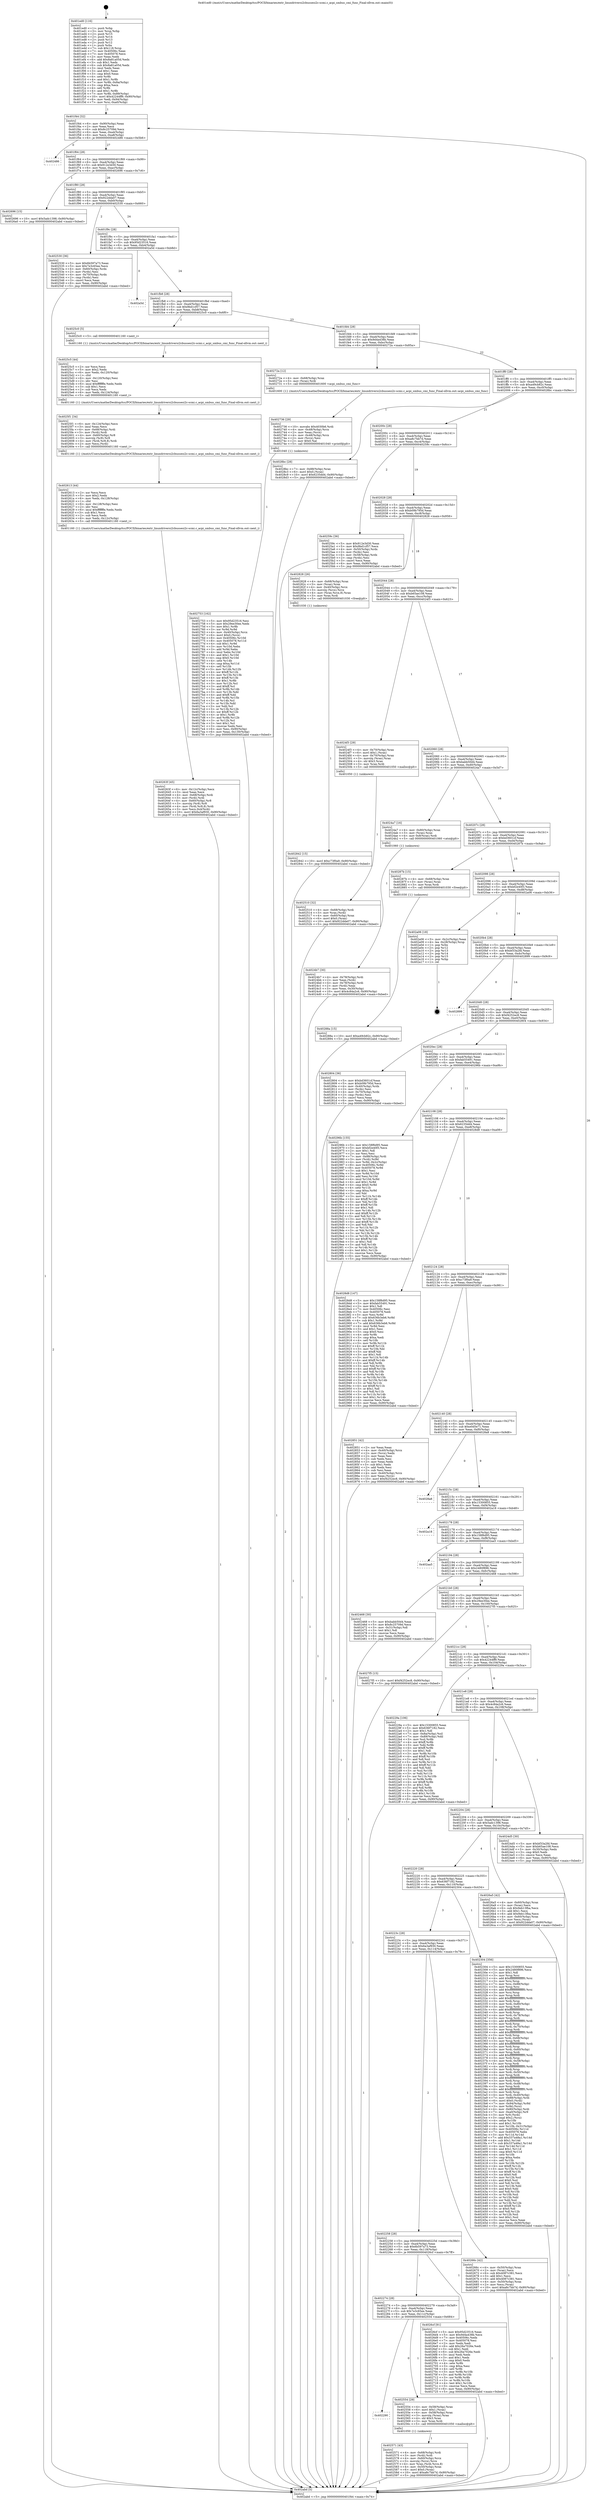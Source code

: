digraph "0x401ed0" {
  label = "0x401ed0 (/mnt/c/Users/mathe/Desktop/tcc/POCII/binaries/extr_linuxdriversi2cbussesi2c-scmi.c_acpi_smbus_cmi_func_Final-ollvm.out::main(0))"
  labelloc = "t"
  node[shape=record]

  Entry [label="",width=0.3,height=0.3,shape=circle,fillcolor=black,style=filled]
  "0x401f44" [label="{
     0x401f44 [32]\l
     | [instrs]\l
     &nbsp;&nbsp;0x401f44 \<+6\>: mov -0x90(%rbp),%eax\l
     &nbsp;&nbsp;0x401f4a \<+2\>: mov %eax,%ecx\l
     &nbsp;&nbsp;0x401f4c \<+6\>: sub $0x8c25709d,%ecx\l
     &nbsp;&nbsp;0x401f52 \<+6\>: mov %eax,-0xa4(%rbp)\l
     &nbsp;&nbsp;0x401f58 \<+6\>: mov %ecx,-0xa8(%rbp)\l
     &nbsp;&nbsp;0x401f5e \<+6\>: je 0000000000402486 \<main+0x5b6\>\l
  }"]
  "0x402486" [label="{
     0x402486\l
  }", style=dashed]
  "0x401f64" [label="{
     0x401f64 [28]\l
     | [instrs]\l
     &nbsp;&nbsp;0x401f64 \<+5\>: jmp 0000000000401f69 \<main+0x99\>\l
     &nbsp;&nbsp;0x401f69 \<+6\>: mov -0xa4(%rbp),%eax\l
     &nbsp;&nbsp;0x401f6f \<+5\>: sub $0x912e3d30,%eax\l
     &nbsp;&nbsp;0x401f74 \<+6\>: mov %eax,-0xac(%rbp)\l
     &nbsp;&nbsp;0x401f7a \<+6\>: je 0000000000402696 \<main+0x7c6\>\l
  }"]
  Exit [label="",width=0.3,height=0.3,shape=circle,fillcolor=black,style=filled,peripheries=2]
  "0x402696" [label="{
     0x402696 [15]\l
     | [instrs]\l
     &nbsp;&nbsp;0x402696 \<+10\>: movl $0x5adc1398,-0x90(%rbp)\l
     &nbsp;&nbsp;0x4026a0 \<+5\>: jmp 0000000000402abd \<main+0xbed\>\l
  }"]
  "0x401f80" [label="{
     0x401f80 [28]\l
     | [instrs]\l
     &nbsp;&nbsp;0x401f80 \<+5\>: jmp 0000000000401f85 \<main+0xb5\>\l
     &nbsp;&nbsp;0x401f85 \<+6\>: mov -0xa4(%rbp),%eax\l
     &nbsp;&nbsp;0x401f8b \<+5\>: sub $0x922dda07,%eax\l
     &nbsp;&nbsp;0x401f90 \<+6\>: mov %eax,-0xb0(%rbp)\l
     &nbsp;&nbsp;0x401f96 \<+6\>: je 0000000000402530 \<main+0x660\>\l
  }"]
  "0x40288a" [label="{
     0x40288a [15]\l
     | [instrs]\l
     &nbsp;&nbsp;0x40288a \<+10\>: movl $0xa49cb82c,-0x90(%rbp)\l
     &nbsp;&nbsp;0x402894 \<+5\>: jmp 0000000000402abd \<main+0xbed\>\l
  }"]
  "0x402530" [label="{
     0x402530 [36]\l
     | [instrs]\l
     &nbsp;&nbsp;0x402530 \<+5\>: mov $0x6b597a73,%eax\l
     &nbsp;&nbsp;0x402535 \<+5\>: mov $0x7e3c65ee,%ecx\l
     &nbsp;&nbsp;0x40253a \<+4\>: mov -0x60(%rbp),%rdx\l
     &nbsp;&nbsp;0x40253e \<+2\>: mov (%rdx),%esi\l
     &nbsp;&nbsp;0x402540 \<+4\>: mov -0x70(%rbp),%rdx\l
     &nbsp;&nbsp;0x402544 \<+2\>: cmp (%rdx),%esi\l
     &nbsp;&nbsp;0x402546 \<+3\>: cmovl %ecx,%eax\l
     &nbsp;&nbsp;0x402549 \<+6\>: mov %eax,-0x90(%rbp)\l
     &nbsp;&nbsp;0x40254f \<+5\>: jmp 0000000000402abd \<main+0xbed\>\l
  }"]
  "0x401f9c" [label="{
     0x401f9c [28]\l
     | [instrs]\l
     &nbsp;&nbsp;0x401f9c \<+5\>: jmp 0000000000401fa1 \<main+0xd1\>\l
     &nbsp;&nbsp;0x401fa1 \<+6\>: mov -0xa4(%rbp),%eax\l
     &nbsp;&nbsp;0x401fa7 \<+5\>: sub $0x95d23516,%eax\l
     &nbsp;&nbsp;0x401fac \<+6\>: mov %eax,-0xb4(%rbp)\l
     &nbsp;&nbsp;0x401fb2 \<+6\>: je 0000000000402a5d \<main+0xb8d\>\l
  }"]
  "0x402842" [label="{
     0x402842 [15]\l
     | [instrs]\l
     &nbsp;&nbsp;0x402842 \<+10\>: movl $0xc73f0a9,-0x90(%rbp)\l
     &nbsp;&nbsp;0x40284c \<+5\>: jmp 0000000000402abd \<main+0xbed\>\l
  }"]
  "0x402a5d" [label="{
     0x402a5d\l
  }", style=dashed]
  "0x401fb8" [label="{
     0x401fb8 [28]\l
     | [instrs]\l
     &nbsp;&nbsp;0x401fb8 \<+5\>: jmp 0000000000401fbd \<main+0xed\>\l
     &nbsp;&nbsp;0x401fbd \<+6\>: mov -0xa4(%rbp),%eax\l
     &nbsp;&nbsp;0x401fc3 \<+5\>: sub $0x9bd1cf57,%eax\l
     &nbsp;&nbsp;0x401fc8 \<+6\>: mov %eax,-0xb8(%rbp)\l
     &nbsp;&nbsp;0x401fce \<+6\>: je 00000000004025c0 \<main+0x6f0\>\l
  }"]
  "0x402753" [label="{
     0x402753 [162]\l
     | [instrs]\l
     &nbsp;&nbsp;0x402753 \<+5\>: mov $0x95d23516,%esi\l
     &nbsp;&nbsp;0x402758 \<+5\>: mov $0x29ee30ee,%edx\l
     &nbsp;&nbsp;0x40275d \<+3\>: mov $0x1,%r8b\l
     &nbsp;&nbsp;0x402760 \<+3\>: xor %r9d,%r9d\l
     &nbsp;&nbsp;0x402763 \<+4\>: mov -0x40(%rbp),%rcx\l
     &nbsp;&nbsp;0x402767 \<+6\>: movl $0x0,(%rcx)\l
     &nbsp;&nbsp;0x40276d \<+8\>: mov 0x40506c,%r10d\l
     &nbsp;&nbsp;0x402775 \<+8\>: mov 0x405078,%r11d\l
     &nbsp;&nbsp;0x40277d \<+4\>: sub $0x1,%r9d\l
     &nbsp;&nbsp;0x402781 \<+3\>: mov %r10d,%ebx\l
     &nbsp;&nbsp;0x402784 \<+3\>: add %r9d,%ebx\l
     &nbsp;&nbsp;0x402787 \<+4\>: imul %ebx,%r10d\l
     &nbsp;&nbsp;0x40278b \<+4\>: and $0x1,%r10d\l
     &nbsp;&nbsp;0x40278f \<+4\>: cmp $0x0,%r10d\l
     &nbsp;&nbsp;0x402793 \<+4\>: sete %r14b\l
     &nbsp;&nbsp;0x402797 \<+4\>: cmp $0xa,%r11d\l
     &nbsp;&nbsp;0x40279b \<+4\>: setl %r15b\l
     &nbsp;&nbsp;0x40279f \<+3\>: mov %r14b,%r12b\l
     &nbsp;&nbsp;0x4027a2 \<+4\>: xor $0xff,%r12b\l
     &nbsp;&nbsp;0x4027a6 \<+3\>: mov %r15b,%r13b\l
     &nbsp;&nbsp;0x4027a9 \<+4\>: xor $0xff,%r13b\l
     &nbsp;&nbsp;0x4027ad \<+4\>: xor $0x1,%r8b\l
     &nbsp;&nbsp;0x4027b1 \<+3\>: mov %r12b,%cl\l
     &nbsp;&nbsp;0x4027b4 \<+3\>: and $0xff,%cl\l
     &nbsp;&nbsp;0x4027b7 \<+3\>: and %r8b,%r14b\l
     &nbsp;&nbsp;0x4027ba \<+3\>: mov %r13b,%dil\l
     &nbsp;&nbsp;0x4027bd \<+4\>: and $0xff,%dil\l
     &nbsp;&nbsp;0x4027c1 \<+3\>: and %r8b,%r15b\l
     &nbsp;&nbsp;0x4027c4 \<+3\>: or %r14b,%cl\l
     &nbsp;&nbsp;0x4027c7 \<+3\>: or %r15b,%dil\l
     &nbsp;&nbsp;0x4027ca \<+3\>: xor %dil,%cl\l
     &nbsp;&nbsp;0x4027cd \<+3\>: or %r13b,%r12b\l
     &nbsp;&nbsp;0x4027d0 \<+4\>: xor $0xff,%r12b\l
     &nbsp;&nbsp;0x4027d4 \<+4\>: or $0x1,%r8b\l
     &nbsp;&nbsp;0x4027d8 \<+3\>: and %r8b,%r12b\l
     &nbsp;&nbsp;0x4027db \<+3\>: or %r12b,%cl\l
     &nbsp;&nbsp;0x4027de \<+3\>: test $0x1,%cl\l
     &nbsp;&nbsp;0x4027e1 \<+3\>: cmovne %edx,%esi\l
     &nbsp;&nbsp;0x4027e4 \<+6\>: mov %esi,-0x90(%rbp)\l
     &nbsp;&nbsp;0x4027ea \<+6\>: mov %eax,-0x130(%rbp)\l
     &nbsp;&nbsp;0x4027f0 \<+5\>: jmp 0000000000402abd \<main+0xbed\>\l
  }"]
  "0x4025c0" [label="{
     0x4025c0 [5]\l
     | [instrs]\l
     &nbsp;&nbsp;0x4025c0 \<+5\>: call 0000000000401160 \<next_i\>\l
     | [calls]\l
     &nbsp;&nbsp;0x401160 \{1\} (/mnt/c/Users/mathe/Desktop/tcc/POCII/binaries/extr_linuxdriversi2cbussesi2c-scmi.c_acpi_smbus_cmi_func_Final-ollvm.out::next_i)\l
  }"]
  "0x401fd4" [label="{
     0x401fd4 [28]\l
     | [instrs]\l
     &nbsp;&nbsp;0x401fd4 \<+5\>: jmp 0000000000401fd9 \<main+0x109\>\l
     &nbsp;&nbsp;0x401fd9 \<+6\>: mov -0xa4(%rbp),%eax\l
     &nbsp;&nbsp;0x401fdf \<+5\>: sub $0x9d4a438b,%eax\l
     &nbsp;&nbsp;0x401fe4 \<+6\>: mov %eax,-0xbc(%rbp)\l
     &nbsp;&nbsp;0x401fea \<+6\>: je 000000000040272a \<main+0x85a\>\l
  }"]
  "0x402736" [label="{
     0x402736 [29]\l
     | [instrs]\l
     &nbsp;&nbsp;0x402736 \<+10\>: movabs $0x4030b6,%rdi\l
     &nbsp;&nbsp;0x402740 \<+4\>: mov -0x48(%rbp),%rcx\l
     &nbsp;&nbsp;0x402744 \<+2\>: mov %eax,(%rcx)\l
     &nbsp;&nbsp;0x402746 \<+4\>: mov -0x48(%rbp),%rcx\l
     &nbsp;&nbsp;0x40274a \<+2\>: mov (%rcx),%esi\l
     &nbsp;&nbsp;0x40274c \<+2\>: mov $0x0,%al\l
     &nbsp;&nbsp;0x40274e \<+5\>: call 0000000000401040 \<printf@plt\>\l
     | [calls]\l
     &nbsp;&nbsp;0x401040 \{1\} (unknown)\l
  }"]
  "0x40272a" [label="{
     0x40272a [12]\l
     | [instrs]\l
     &nbsp;&nbsp;0x40272a \<+4\>: mov -0x68(%rbp),%rax\l
     &nbsp;&nbsp;0x40272e \<+3\>: mov (%rax),%rdi\l
     &nbsp;&nbsp;0x402731 \<+5\>: call 0000000000401600 \<acpi_smbus_cmi_func\>\l
     | [calls]\l
     &nbsp;&nbsp;0x401600 \{1\} (/mnt/c/Users/mathe/Desktop/tcc/POCII/binaries/extr_linuxdriversi2cbussesi2c-scmi.c_acpi_smbus_cmi_func_Final-ollvm.out::acpi_smbus_cmi_func)\l
  }"]
  "0x401ff0" [label="{
     0x401ff0 [28]\l
     | [instrs]\l
     &nbsp;&nbsp;0x401ff0 \<+5\>: jmp 0000000000401ff5 \<main+0x125\>\l
     &nbsp;&nbsp;0x401ff5 \<+6\>: mov -0xa4(%rbp),%eax\l
     &nbsp;&nbsp;0x401ffb \<+5\>: sub $0xa49cb82c,%eax\l
     &nbsp;&nbsp;0x402000 \<+6\>: mov %eax,-0xc0(%rbp)\l
     &nbsp;&nbsp;0x402006 \<+6\>: je 00000000004028bc \<main+0x9ec\>\l
  }"]
  "0x40263f" [label="{
     0x40263f [45]\l
     | [instrs]\l
     &nbsp;&nbsp;0x40263f \<+6\>: mov -0x12c(%rbp),%ecx\l
     &nbsp;&nbsp;0x402645 \<+3\>: imul %eax,%ecx\l
     &nbsp;&nbsp;0x402648 \<+4\>: mov -0x68(%rbp),%rdi\l
     &nbsp;&nbsp;0x40264c \<+3\>: mov (%rdi),%rdi\l
     &nbsp;&nbsp;0x40264f \<+4\>: mov -0x60(%rbp),%r8\l
     &nbsp;&nbsp;0x402653 \<+3\>: movslq (%r8),%r8\l
     &nbsp;&nbsp;0x402656 \<+4\>: mov (%rdi,%r8,8),%rdi\l
     &nbsp;&nbsp;0x40265a \<+3\>: mov %ecx,0x4(%rdi)\l
     &nbsp;&nbsp;0x40265d \<+10\>: movl $0x6a3af930,-0x90(%rbp)\l
     &nbsp;&nbsp;0x402667 \<+5\>: jmp 0000000000402abd \<main+0xbed\>\l
  }"]
  "0x4028bc" [label="{
     0x4028bc [28]\l
     | [instrs]\l
     &nbsp;&nbsp;0x4028bc \<+7\>: mov -0x88(%rbp),%rax\l
     &nbsp;&nbsp;0x4028c3 \<+6\>: movl $0x0,(%rax)\l
     &nbsp;&nbsp;0x4028c9 \<+10\>: movl $0x6235dd4,-0x90(%rbp)\l
     &nbsp;&nbsp;0x4028d3 \<+5\>: jmp 0000000000402abd \<main+0xbed\>\l
  }"]
  "0x40200c" [label="{
     0x40200c [28]\l
     | [instrs]\l
     &nbsp;&nbsp;0x40200c \<+5\>: jmp 0000000000402011 \<main+0x141\>\l
     &nbsp;&nbsp;0x402011 \<+6\>: mov -0xa4(%rbp),%eax\l
     &nbsp;&nbsp;0x402017 \<+5\>: sub $0xa8c7bb7d,%eax\l
     &nbsp;&nbsp;0x40201c \<+6\>: mov %eax,-0xc4(%rbp)\l
     &nbsp;&nbsp;0x402022 \<+6\>: je 000000000040259c \<main+0x6cc\>\l
  }"]
  "0x402613" [label="{
     0x402613 [44]\l
     | [instrs]\l
     &nbsp;&nbsp;0x402613 \<+2\>: xor %ecx,%ecx\l
     &nbsp;&nbsp;0x402615 \<+5\>: mov $0x2,%edx\l
     &nbsp;&nbsp;0x40261a \<+6\>: mov %edx,-0x128(%rbp)\l
     &nbsp;&nbsp;0x402620 \<+1\>: cltd\l
     &nbsp;&nbsp;0x402621 \<+6\>: mov -0x128(%rbp),%esi\l
     &nbsp;&nbsp;0x402627 \<+2\>: idiv %esi\l
     &nbsp;&nbsp;0x402629 \<+6\>: imul $0xfffffffe,%edx,%edx\l
     &nbsp;&nbsp;0x40262f \<+3\>: sub $0x1,%ecx\l
     &nbsp;&nbsp;0x402632 \<+2\>: sub %ecx,%edx\l
     &nbsp;&nbsp;0x402634 \<+6\>: mov %edx,-0x12c(%rbp)\l
     &nbsp;&nbsp;0x40263a \<+5\>: call 0000000000401160 \<next_i\>\l
     | [calls]\l
     &nbsp;&nbsp;0x401160 \{1\} (/mnt/c/Users/mathe/Desktop/tcc/POCII/binaries/extr_linuxdriversi2cbussesi2c-scmi.c_acpi_smbus_cmi_func_Final-ollvm.out::next_i)\l
  }"]
  "0x40259c" [label="{
     0x40259c [36]\l
     | [instrs]\l
     &nbsp;&nbsp;0x40259c \<+5\>: mov $0x912e3d30,%eax\l
     &nbsp;&nbsp;0x4025a1 \<+5\>: mov $0x9bd1cf57,%ecx\l
     &nbsp;&nbsp;0x4025a6 \<+4\>: mov -0x50(%rbp),%rdx\l
     &nbsp;&nbsp;0x4025aa \<+2\>: mov (%rdx),%esi\l
     &nbsp;&nbsp;0x4025ac \<+4\>: mov -0x58(%rbp),%rdx\l
     &nbsp;&nbsp;0x4025b0 \<+2\>: cmp (%rdx),%esi\l
     &nbsp;&nbsp;0x4025b2 \<+3\>: cmovl %ecx,%eax\l
     &nbsp;&nbsp;0x4025b5 \<+6\>: mov %eax,-0x90(%rbp)\l
     &nbsp;&nbsp;0x4025bb \<+5\>: jmp 0000000000402abd \<main+0xbed\>\l
  }"]
  "0x402028" [label="{
     0x402028 [28]\l
     | [instrs]\l
     &nbsp;&nbsp;0x402028 \<+5\>: jmp 000000000040202d \<main+0x15d\>\l
     &nbsp;&nbsp;0x40202d \<+6\>: mov -0xa4(%rbp),%eax\l
     &nbsp;&nbsp;0x402033 \<+5\>: sub $0xb09b795d,%eax\l
     &nbsp;&nbsp;0x402038 \<+6\>: mov %eax,-0xc8(%rbp)\l
     &nbsp;&nbsp;0x40203e \<+6\>: je 0000000000402828 \<main+0x958\>\l
  }"]
  "0x4025f1" [label="{
     0x4025f1 [34]\l
     | [instrs]\l
     &nbsp;&nbsp;0x4025f1 \<+6\>: mov -0x124(%rbp),%ecx\l
     &nbsp;&nbsp;0x4025f7 \<+3\>: imul %eax,%ecx\l
     &nbsp;&nbsp;0x4025fa \<+4\>: mov -0x68(%rbp),%rdi\l
     &nbsp;&nbsp;0x4025fe \<+3\>: mov (%rdi),%rdi\l
     &nbsp;&nbsp;0x402601 \<+4\>: mov -0x60(%rbp),%r8\l
     &nbsp;&nbsp;0x402605 \<+3\>: movslq (%r8),%r8\l
     &nbsp;&nbsp;0x402608 \<+4\>: mov (%rdi,%r8,8),%rdi\l
     &nbsp;&nbsp;0x40260c \<+2\>: mov %ecx,(%rdi)\l
     &nbsp;&nbsp;0x40260e \<+5\>: call 0000000000401160 \<next_i\>\l
     | [calls]\l
     &nbsp;&nbsp;0x401160 \{1\} (/mnt/c/Users/mathe/Desktop/tcc/POCII/binaries/extr_linuxdriversi2cbussesi2c-scmi.c_acpi_smbus_cmi_func_Final-ollvm.out::next_i)\l
  }"]
  "0x402828" [label="{
     0x402828 [26]\l
     | [instrs]\l
     &nbsp;&nbsp;0x402828 \<+4\>: mov -0x68(%rbp),%rax\l
     &nbsp;&nbsp;0x40282c \<+3\>: mov (%rax),%rax\l
     &nbsp;&nbsp;0x40282f \<+4\>: mov -0x40(%rbp),%rcx\l
     &nbsp;&nbsp;0x402833 \<+3\>: movslq (%rcx),%rcx\l
     &nbsp;&nbsp;0x402836 \<+4\>: mov (%rax,%rcx,8),%rax\l
     &nbsp;&nbsp;0x40283a \<+3\>: mov %rax,%rdi\l
     &nbsp;&nbsp;0x40283d \<+5\>: call 0000000000401030 \<free@plt\>\l
     | [calls]\l
     &nbsp;&nbsp;0x401030 \{1\} (unknown)\l
  }"]
  "0x402044" [label="{
     0x402044 [28]\l
     | [instrs]\l
     &nbsp;&nbsp;0x402044 \<+5\>: jmp 0000000000402049 \<main+0x179\>\l
     &nbsp;&nbsp;0x402049 \<+6\>: mov -0xa4(%rbp),%eax\l
     &nbsp;&nbsp;0x40204f \<+5\>: sub $0xb65ae108,%eax\l
     &nbsp;&nbsp;0x402054 \<+6\>: mov %eax,-0xcc(%rbp)\l
     &nbsp;&nbsp;0x40205a \<+6\>: je 00000000004024f3 \<main+0x623\>\l
  }"]
  "0x4025c5" [label="{
     0x4025c5 [44]\l
     | [instrs]\l
     &nbsp;&nbsp;0x4025c5 \<+2\>: xor %ecx,%ecx\l
     &nbsp;&nbsp;0x4025c7 \<+5\>: mov $0x2,%edx\l
     &nbsp;&nbsp;0x4025cc \<+6\>: mov %edx,-0x120(%rbp)\l
     &nbsp;&nbsp;0x4025d2 \<+1\>: cltd\l
     &nbsp;&nbsp;0x4025d3 \<+6\>: mov -0x120(%rbp),%esi\l
     &nbsp;&nbsp;0x4025d9 \<+2\>: idiv %esi\l
     &nbsp;&nbsp;0x4025db \<+6\>: imul $0xfffffffe,%edx,%edx\l
     &nbsp;&nbsp;0x4025e1 \<+3\>: sub $0x1,%ecx\l
     &nbsp;&nbsp;0x4025e4 \<+2\>: sub %ecx,%edx\l
     &nbsp;&nbsp;0x4025e6 \<+6\>: mov %edx,-0x124(%rbp)\l
     &nbsp;&nbsp;0x4025ec \<+5\>: call 0000000000401160 \<next_i\>\l
     | [calls]\l
     &nbsp;&nbsp;0x401160 \{1\} (/mnt/c/Users/mathe/Desktop/tcc/POCII/binaries/extr_linuxdriversi2cbussesi2c-scmi.c_acpi_smbus_cmi_func_Final-ollvm.out::next_i)\l
  }"]
  "0x4024f3" [label="{
     0x4024f3 [29]\l
     | [instrs]\l
     &nbsp;&nbsp;0x4024f3 \<+4\>: mov -0x70(%rbp),%rax\l
     &nbsp;&nbsp;0x4024f7 \<+6\>: movl $0x1,(%rax)\l
     &nbsp;&nbsp;0x4024fd \<+4\>: mov -0x70(%rbp),%rax\l
     &nbsp;&nbsp;0x402501 \<+3\>: movslq (%rax),%rax\l
     &nbsp;&nbsp;0x402504 \<+4\>: shl $0x3,%rax\l
     &nbsp;&nbsp;0x402508 \<+3\>: mov %rax,%rdi\l
     &nbsp;&nbsp;0x40250b \<+5\>: call 0000000000401050 \<malloc@plt\>\l
     | [calls]\l
     &nbsp;&nbsp;0x401050 \{1\} (unknown)\l
  }"]
  "0x402060" [label="{
     0x402060 [28]\l
     | [instrs]\l
     &nbsp;&nbsp;0x402060 \<+5\>: jmp 0000000000402065 \<main+0x195\>\l
     &nbsp;&nbsp;0x402065 \<+6\>: mov -0xa4(%rbp),%eax\l
     &nbsp;&nbsp;0x40206b \<+5\>: sub $0xbabb50d4,%eax\l
     &nbsp;&nbsp;0x402070 \<+6\>: mov %eax,-0xd0(%rbp)\l
     &nbsp;&nbsp;0x402076 \<+6\>: je 00000000004024a7 \<main+0x5d7\>\l
  }"]
  "0x402571" [label="{
     0x402571 [43]\l
     | [instrs]\l
     &nbsp;&nbsp;0x402571 \<+4\>: mov -0x68(%rbp),%rdi\l
     &nbsp;&nbsp;0x402575 \<+3\>: mov (%rdi),%rdi\l
     &nbsp;&nbsp;0x402578 \<+4\>: mov -0x60(%rbp),%rcx\l
     &nbsp;&nbsp;0x40257c \<+3\>: movslq (%rcx),%rcx\l
     &nbsp;&nbsp;0x40257f \<+4\>: mov %rax,(%rdi,%rcx,8)\l
     &nbsp;&nbsp;0x402583 \<+4\>: mov -0x50(%rbp),%rax\l
     &nbsp;&nbsp;0x402587 \<+6\>: movl $0x0,(%rax)\l
     &nbsp;&nbsp;0x40258d \<+10\>: movl $0xa8c7bb7d,-0x90(%rbp)\l
     &nbsp;&nbsp;0x402597 \<+5\>: jmp 0000000000402abd \<main+0xbed\>\l
  }"]
  "0x4024a7" [label="{
     0x4024a7 [16]\l
     | [instrs]\l
     &nbsp;&nbsp;0x4024a7 \<+4\>: mov -0x80(%rbp),%rax\l
     &nbsp;&nbsp;0x4024ab \<+3\>: mov (%rax),%rax\l
     &nbsp;&nbsp;0x4024ae \<+4\>: mov 0x8(%rax),%rdi\l
     &nbsp;&nbsp;0x4024b2 \<+5\>: call 0000000000401060 \<atoi@plt\>\l
     | [calls]\l
     &nbsp;&nbsp;0x401060 \{1\} (unknown)\l
  }"]
  "0x40207c" [label="{
     0x40207c [28]\l
     | [instrs]\l
     &nbsp;&nbsp;0x40207c \<+5\>: jmp 0000000000402081 \<main+0x1b1\>\l
     &nbsp;&nbsp;0x402081 \<+6\>: mov -0xa4(%rbp),%eax\l
     &nbsp;&nbsp;0x402087 \<+5\>: sub $0xbd3601cf,%eax\l
     &nbsp;&nbsp;0x40208c \<+6\>: mov %eax,-0xd4(%rbp)\l
     &nbsp;&nbsp;0x402092 \<+6\>: je 000000000040287b \<main+0x9ab\>\l
  }"]
  "0x402290" [label="{
     0x402290\l
  }", style=dashed]
  "0x40287b" [label="{
     0x40287b [15]\l
     | [instrs]\l
     &nbsp;&nbsp;0x40287b \<+4\>: mov -0x68(%rbp),%rax\l
     &nbsp;&nbsp;0x40287f \<+3\>: mov (%rax),%rax\l
     &nbsp;&nbsp;0x402882 \<+3\>: mov %rax,%rdi\l
     &nbsp;&nbsp;0x402885 \<+5\>: call 0000000000401030 \<free@plt\>\l
     | [calls]\l
     &nbsp;&nbsp;0x401030 \{1\} (unknown)\l
  }"]
  "0x402098" [label="{
     0x402098 [28]\l
     | [instrs]\l
     &nbsp;&nbsp;0x402098 \<+5\>: jmp 000000000040209d \<main+0x1cd\>\l
     &nbsp;&nbsp;0x40209d \<+6\>: mov -0xa4(%rbp),%eax\l
     &nbsp;&nbsp;0x4020a3 \<+5\>: sub $0xbf2e40f3,%eax\l
     &nbsp;&nbsp;0x4020a8 \<+6\>: mov %eax,-0xd8(%rbp)\l
     &nbsp;&nbsp;0x4020ae \<+6\>: je 0000000000402a06 \<main+0xb36\>\l
  }"]
  "0x402554" [label="{
     0x402554 [29]\l
     | [instrs]\l
     &nbsp;&nbsp;0x402554 \<+4\>: mov -0x58(%rbp),%rax\l
     &nbsp;&nbsp;0x402558 \<+6\>: movl $0x1,(%rax)\l
     &nbsp;&nbsp;0x40255e \<+4\>: mov -0x58(%rbp),%rax\l
     &nbsp;&nbsp;0x402562 \<+3\>: movslq (%rax),%rax\l
     &nbsp;&nbsp;0x402565 \<+4\>: shl $0x3,%rax\l
     &nbsp;&nbsp;0x402569 \<+3\>: mov %rax,%rdi\l
     &nbsp;&nbsp;0x40256c \<+5\>: call 0000000000401050 \<malloc@plt\>\l
     | [calls]\l
     &nbsp;&nbsp;0x401050 \{1\} (unknown)\l
  }"]
  "0x402a06" [label="{
     0x402a06 [18]\l
     | [instrs]\l
     &nbsp;&nbsp;0x402a06 \<+3\>: mov -0x2c(%rbp),%eax\l
     &nbsp;&nbsp;0x402a09 \<+4\>: lea -0x28(%rbp),%rsp\l
     &nbsp;&nbsp;0x402a0d \<+1\>: pop %rbx\l
     &nbsp;&nbsp;0x402a0e \<+2\>: pop %r12\l
     &nbsp;&nbsp;0x402a10 \<+2\>: pop %r13\l
     &nbsp;&nbsp;0x402a12 \<+2\>: pop %r14\l
     &nbsp;&nbsp;0x402a14 \<+2\>: pop %r15\l
     &nbsp;&nbsp;0x402a16 \<+1\>: pop %rbp\l
     &nbsp;&nbsp;0x402a17 \<+1\>: ret\l
  }"]
  "0x4020b4" [label="{
     0x4020b4 [28]\l
     | [instrs]\l
     &nbsp;&nbsp;0x4020b4 \<+5\>: jmp 00000000004020b9 \<main+0x1e9\>\l
     &nbsp;&nbsp;0x4020b9 \<+6\>: mov -0xa4(%rbp),%eax\l
     &nbsp;&nbsp;0x4020bf \<+5\>: sub $0xbf33a2fd,%eax\l
     &nbsp;&nbsp;0x4020c4 \<+6\>: mov %eax,-0xdc(%rbp)\l
     &nbsp;&nbsp;0x4020ca \<+6\>: je 0000000000402899 \<main+0x9c9\>\l
  }"]
  "0x402274" [label="{
     0x402274 [28]\l
     | [instrs]\l
     &nbsp;&nbsp;0x402274 \<+5\>: jmp 0000000000402279 \<main+0x3a9\>\l
     &nbsp;&nbsp;0x402279 \<+6\>: mov -0xa4(%rbp),%eax\l
     &nbsp;&nbsp;0x40227f \<+5\>: sub $0x7e3c65ee,%eax\l
     &nbsp;&nbsp;0x402284 \<+6\>: mov %eax,-0x11c(%rbp)\l
     &nbsp;&nbsp;0x40228a \<+6\>: je 0000000000402554 \<main+0x684\>\l
  }"]
  "0x402899" [label="{
     0x402899\l
  }", style=dashed]
  "0x4020d0" [label="{
     0x4020d0 [28]\l
     | [instrs]\l
     &nbsp;&nbsp;0x4020d0 \<+5\>: jmp 00000000004020d5 \<main+0x205\>\l
     &nbsp;&nbsp;0x4020d5 \<+6\>: mov -0xa4(%rbp),%eax\l
     &nbsp;&nbsp;0x4020db \<+5\>: sub $0xf4252ec8,%eax\l
     &nbsp;&nbsp;0x4020e0 \<+6\>: mov %eax,-0xe0(%rbp)\l
     &nbsp;&nbsp;0x4020e6 \<+6\>: je 0000000000402804 \<main+0x934\>\l
  }"]
  "0x4026cf" [label="{
     0x4026cf [91]\l
     | [instrs]\l
     &nbsp;&nbsp;0x4026cf \<+5\>: mov $0x95d23516,%eax\l
     &nbsp;&nbsp;0x4026d4 \<+5\>: mov $0x9d4a438b,%ecx\l
     &nbsp;&nbsp;0x4026d9 \<+7\>: mov 0x40506c,%edx\l
     &nbsp;&nbsp;0x4026e0 \<+7\>: mov 0x405078,%esi\l
     &nbsp;&nbsp;0x4026e7 \<+2\>: mov %edx,%edi\l
     &nbsp;&nbsp;0x4026e9 \<+6\>: add $0x26a7026e,%edi\l
     &nbsp;&nbsp;0x4026ef \<+3\>: sub $0x1,%edi\l
     &nbsp;&nbsp;0x4026f2 \<+6\>: sub $0x26a7026e,%edi\l
     &nbsp;&nbsp;0x4026f8 \<+3\>: imul %edi,%edx\l
     &nbsp;&nbsp;0x4026fb \<+3\>: and $0x1,%edx\l
     &nbsp;&nbsp;0x4026fe \<+3\>: cmp $0x0,%edx\l
     &nbsp;&nbsp;0x402701 \<+4\>: sete %r8b\l
     &nbsp;&nbsp;0x402705 \<+3\>: cmp $0xa,%esi\l
     &nbsp;&nbsp;0x402708 \<+4\>: setl %r9b\l
     &nbsp;&nbsp;0x40270c \<+3\>: mov %r8b,%r10b\l
     &nbsp;&nbsp;0x40270f \<+3\>: and %r9b,%r10b\l
     &nbsp;&nbsp;0x402712 \<+3\>: xor %r9b,%r8b\l
     &nbsp;&nbsp;0x402715 \<+3\>: or %r8b,%r10b\l
     &nbsp;&nbsp;0x402718 \<+4\>: test $0x1,%r10b\l
     &nbsp;&nbsp;0x40271c \<+3\>: cmovne %ecx,%eax\l
     &nbsp;&nbsp;0x40271f \<+6\>: mov %eax,-0x90(%rbp)\l
     &nbsp;&nbsp;0x402725 \<+5\>: jmp 0000000000402abd \<main+0xbed\>\l
  }"]
  "0x402804" [label="{
     0x402804 [36]\l
     | [instrs]\l
     &nbsp;&nbsp;0x402804 \<+5\>: mov $0xbd3601cf,%eax\l
     &nbsp;&nbsp;0x402809 \<+5\>: mov $0xb09b795d,%ecx\l
     &nbsp;&nbsp;0x40280e \<+4\>: mov -0x40(%rbp),%rdx\l
     &nbsp;&nbsp;0x402812 \<+2\>: mov (%rdx),%esi\l
     &nbsp;&nbsp;0x402814 \<+4\>: mov -0x70(%rbp),%rdx\l
     &nbsp;&nbsp;0x402818 \<+2\>: cmp (%rdx),%esi\l
     &nbsp;&nbsp;0x40281a \<+3\>: cmovl %ecx,%eax\l
     &nbsp;&nbsp;0x40281d \<+6\>: mov %eax,-0x90(%rbp)\l
     &nbsp;&nbsp;0x402823 \<+5\>: jmp 0000000000402abd \<main+0xbed\>\l
  }"]
  "0x4020ec" [label="{
     0x4020ec [28]\l
     | [instrs]\l
     &nbsp;&nbsp;0x4020ec \<+5\>: jmp 00000000004020f1 \<main+0x221\>\l
     &nbsp;&nbsp;0x4020f1 \<+6\>: mov -0xa4(%rbp),%eax\l
     &nbsp;&nbsp;0x4020f7 \<+5\>: sub $0xfab55491,%eax\l
     &nbsp;&nbsp;0x4020fc \<+6\>: mov %eax,-0xe4(%rbp)\l
     &nbsp;&nbsp;0x402102 \<+6\>: je 000000000040296b \<main+0xa9b\>\l
  }"]
  "0x402258" [label="{
     0x402258 [28]\l
     | [instrs]\l
     &nbsp;&nbsp;0x402258 \<+5\>: jmp 000000000040225d \<main+0x38d\>\l
     &nbsp;&nbsp;0x40225d \<+6\>: mov -0xa4(%rbp),%eax\l
     &nbsp;&nbsp;0x402263 \<+5\>: sub $0x6b597a73,%eax\l
     &nbsp;&nbsp;0x402268 \<+6\>: mov %eax,-0x118(%rbp)\l
     &nbsp;&nbsp;0x40226e \<+6\>: je 00000000004026cf \<main+0x7ff\>\l
  }"]
  "0x40296b" [label="{
     0x40296b [155]\l
     | [instrs]\l
     &nbsp;&nbsp;0x40296b \<+5\>: mov $0x158f6d95,%eax\l
     &nbsp;&nbsp;0x402970 \<+5\>: mov $0xbf2e40f3,%ecx\l
     &nbsp;&nbsp;0x402975 \<+2\>: mov $0x1,%dl\l
     &nbsp;&nbsp;0x402977 \<+2\>: xor %esi,%esi\l
     &nbsp;&nbsp;0x402979 \<+7\>: mov -0x88(%rbp),%rdi\l
     &nbsp;&nbsp;0x402980 \<+3\>: mov (%rdi),%r8d\l
     &nbsp;&nbsp;0x402983 \<+4\>: mov %r8d,-0x2c(%rbp)\l
     &nbsp;&nbsp;0x402987 \<+8\>: mov 0x40506c,%r8d\l
     &nbsp;&nbsp;0x40298f \<+8\>: mov 0x405078,%r9d\l
     &nbsp;&nbsp;0x402997 \<+3\>: sub $0x1,%esi\l
     &nbsp;&nbsp;0x40299a \<+3\>: mov %r8d,%r10d\l
     &nbsp;&nbsp;0x40299d \<+3\>: add %esi,%r10d\l
     &nbsp;&nbsp;0x4029a0 \<+4\>: imul %r10d,%r8d\l
     &nbsp;&nbsp;0x4029a4 \<+4\>: and $0x1,%r8d\l
     &nbsp;&nbsp;0x4029a8 \<+4\>: cmp $0x0,%r8d\l
     &nbsp;&nbsp;0x4029ac \<+4\>: sete %r11b\l
     &nbsp;&nbsp;0x4029b0 \<+4\>: cmp $0xa,%r9d\l
     &nbsp;&nbsp;0x4029b4 \<+3\>: setl %bl\l
     &nbsp;&nbsp;0x4029b7 \<+3\>: mov %r11b,%r14b\l
     &nbsp;&nbsp;0x4029ba \<+4\>: xor $0xff,%r14b\l
     &nbsp;&nbsp;0x4029be \<+3\>: mov %bl,%r15b\l
     &nbsp;&nbsp;0x4029c1 \<+4\>: xor $0xff,%r15b\l
     &nbsp;&nbsp;0x4029c5 \<+3\>: xor $0x1,%dl\l
     &nbsp;&nbsp;0x4029c8 \<+3\>: mov %r14b,%r12b\l
     &nbsp;&nbsp;0x4029cb \<+4\>: and $0xff,%r12b\l
     &nbsp;&nbsp;0x4029cf \<+3\>: and %dl,%r11b\l
     &nbsp;&nbsp;0x4029d2 \<+3\>: mov %r15b,%r13b\l
     &nbsp;&nbsp;0x4029d5 \<+4\>: and $0xff,%r13b\l
     &nbsp;&nbsp;0x4029d9 \<+2\>: and %dl,%bl\l
     &nbsp;&nbsp;0x4029db \<+3\>: or %r11b,%r12b\l
     &nbsp;&nbsp;0x4029de \<+3\>: or %bl,%r13b\l
     &nbsp;&nbsp;0x4029e1 \<+3\>: xor %r13b,%r12b\l
     &nbsp;&nbsp;0x4029e4 \<+3\>: or %r15b,%r14b\l
     &nbsp;&nbsp;0x4029e7 \<+4\>: xor $0xff,%r14b\l
     &nbsp;&nbsp;0x4029eb \<+3\>: or $0x1,%dl\l
     &nbsp;&nbsp;0x4029ee \<+3\>: and %dl,%r14b\l
     &nbsp;&nbsp;0x4029f1 \<+3\>: or %r14b,%r12b\l
     &nbsp;&nbsp;0x4029f4 \<+4\>: test $0x1,%r12b\l
     &nbsp;&nbsp;0x4029f8 \<+3\>: cmovne %ecx,%eax\l
     &nbsp;&nbsp;0x4029fb \<+6\>: mov %eax,-0x90(%rbp)\l
     &nbsp;&nbsp;0x402a01 \<+5\>: jmp 0000000000402abd \<main+0xbed\>\l
  }"]
  "0x402108" [label="{
     0x402108 [28]\l
     | [instrs]\l
     &nbsp;&nbsp;0x402108 \<+5\>: jmp 000000000040210d \<main+0x23d\>\l
     &nbsp;&nbsp;0x40210d \<+6\>: mov -0xa4(%rbp),%eax\l
     &nbsp;&nbsp;0x402113 \<+5\>: sub $0x6235dd4,%eax\l
     &nbsp;&nbsp;0x402118 \<+6\>: mov %eax,-0xe8(%rbp)\l
     &nbsp;&nbsp;0x40211e \<+6\>: je 00000000004028d8 \<main+0xa08\>\l
  }"]
  "0x40266c" [label="{
     0x40266c [42]\l
     | [instrs]\l
     &nbsp;&nbsp;0x40266c \<+4\>: mov -0x50(%rbp),%rax\l
     &nbsp;&nbsp;0x402670 \<+2\>: mov (%rax),%ecx\l
     &nbsp;&nbsp;0x402672 \<+6\>: sub $0x4087c381,%ecx\l
     &nbsp;&nbsp;0x402678 \<+3\>: add $0x1,%ecx\l
     &nbsp;&nbsp;0x40267b \<+6\>: add $0x4087c381,%ecx\l
     &nbsp;&nbsp;0x402681 \<+4\>: mov -0x50(%rbp),%rax\l
     &nbsp;&nbsp;0x402685 \<+2\>: mov %ecx,(%rax)\l
     &nbsp;&nbsp;0x402687 \<+10\>: movl $0xa8c7bb7d,-0x90(%rbp)\l
     &nbsp;&nbsp;0x402691 \<+5\>: jmp 0000000000402abd \<main+0xbed\>\l
  }"]
  "0x4028d8" [label="{
     0x4028d8 [147]\l
     | [instrs]\l
     &nbsp;&nbsp;0x4028d8 \<+5\>: mov $0x158f6d95,%eax\l
     &nbsp;&nbsp;0x4028dd \<+5\>: mov $0xfab55491,%ecx\l
     &nbsp;&nbsp;0x4028e2 \<+2\>: mov $0x1,%dl\l
     &nbsp;&nbsp;0x4028e4 \<+7\>: mov 0x40506c,%esi\l
     &nbsp;&nbsp;0x4028eb \<+7\>: mov 0x405078,%edi\l
     &nbsp;&nbsp;0x4028f2 \<+3\>: mov %esi,%r8d\l
     &nbsp;&nbsp;0x4028f5 \<+7\>: sub $0x636b3eb6,%r8d\l
     &nbsp;&nbsp;0x4028fc \<+4\>: sub $0x1,%r8d\l
     &nbsp;&nbsp;0x402900 \<+7\>: add $0x636b3eb6,%r8d\l
     &nbsp;&nbsp;0x402907 \<+4\>: imul %r8d,%esi\l
     &nbsp;&nbsp;0x40290b \<+3\>: and $0x1,%esi\l
     &nbsp;&nbsp;0x40290e \<+3\>: cmp $0x0,%esi\l
     &nbsp;&nbsp;0x402911 \<+4\>: sete %r9b\l
     &nbsp;&nbsp;0x402915 \<+3\>: cmp $0xa,%edi\l
     &nbsp;&nbsp;0x402918 \<+4\>: setl %r10b\l
     &nbsp;&nbsp;0x40291c \<+3\>: mov %r9b,%r11b\l
     &nbsp;&nbsp;0x40291f \<+4\>: xor $0xff,%r11b\l
     &nbsp;&nbsp;0x402923 \<+3\>: mov %r10b,%bl\l
     &nbsp;&nbsp;0x402926 \<+3\>: xor $0xff,%bl\l
     &nbsp;&nbsp;0x402929 \<+3\>: xor $0x1,%dl\l
     &nbsp;&nbsp;0x40292c \<+3\>: mov %r11b,%r14b\l
     &nbsp;&nbsp;0x40292f \<+4\>: and $0xff,%r14b\l
     &nbsp;&nbsp;0x402933 \<+3\>: and %dl,%r9b\l
     &nbsp;&nbsp;0x402936 \<+3\>: mov %bl,%r15b\l
     &nbsp;&nbsp;0x402939 \<+4\>: and $0xff,%r15b\l
     &nbsp;&nbsp;0x40293d \<+3\>: and %dl,%r10b\l
     &nbsp;&nbsp;0x402940 \<+3\>: or %r9b,%r14b\l
     &nbsp;&nbsp;0x402943 \<+3\>: or %r10b,%r15b\l
     &nbsp;&nbsp;0x402946 \<+3\>: xor %r15b,%r14b\l
     &nbsp;&nbsp;0x402949 \<+3\>: or %bl,%r11b\l
     &nbsp;&nbsp;0x40294c \<+4\>: xor $0xff,%r11b\l
     &nbsp;&nbsp;0x402950 \<+3\>: or $0x1,%dl\l
     &nbsp;&nbsp;0x402953 \<+3\>: and %dl,%r11b\l
     &nbsp;&nbsp;0x402956 \<+3\>: or %r11b,%r14b\l
     &nbsp;&nbsp;0x402959 \<+4\>: test $0x1,%r14b\l
     &nbsp;&nbsp;0x40295d \<+3\>: cmovne %ecx,%eax\l
     &nbsp;&nbsp;0x402960 \<+6\>: mov %eax,-0x90(%rbp)\l
     &nbsp;&nbsp;0x402966 \<+5\>: jmp 0000000000402abd \<main+0xbed\>\l
  }"]
  "0x402124" [label="{
     0x402124 [28]\l
     | [instrs]\l
     &nbsp;&nbsp;0x402124 \<+5\>: jmp 0000000000402129 \<main+0x259\>\l
     &nbsp;&nbsp;0x402129 \<+6\>: mov -0xa4(%rbp),%eax\l
     &nbsp;&nbsp;0x40212f \<+5\>: sub $0xc73f0a9,%eax\l
     &nbsp;&nbsp;0x402134 \<+6\>: mov %eax,-0xec(%rbp)\l
     &nbsp;&nbsp;0x40213a \<+6\>: je 0000000000402851 \<main+0x981\>\l
  }"]
  "0x402510" [label="{
     0x402510 [32]\l
     | [instrs]\l
     &nbsp;&nbsp;0x402510 \<+4\>: mov -0x68(%rbp),%rdi\l
     &nbsp;&nbsp;0x402514 \<+3\>: mov %rax,(%rdi)\l
     &nbsp;&nbsp;0x402517 \<+4\>: mov -0x60(%rbp),%rax\l
     &nbsp;&nbsp;0x40251b \<+6\>: movl $0x0,(%rax)\l
     &nbsp;&nbsp;0x402521 \<+10\>: movl $0x922dda07,-0x90(%rbp)\l
     &nbsp;&nbsp;0x40252b \<+5\>: jmp 0000000000402abd \<main+0xbed\>\l
  }"]
  "0x402851" [label="{
     0x402851 [42]\l
     | [instrs]\l
     &nbsp;&nbsp;0x402851 \<+2\>: xor %eax,%eax\l
     &nbsp;&nbsp;0x402853 \<+4\>: mov -0x40(%rbp),%rcx\l
     &nbsp;&nbsp;0x402857 \<+2\>: mov (%rcx),%edx\l
     &nbsp;&nbsp;0x402859 \<+2\>: mov %eax,%esi\l
     &nbsp;&nbsp;0x40285b \<+2\>: sub %edx,%esi\l
     &nbsp;&nbsp;0x40285d \<+2\>: mov %eax,%edx\l
     &nbsp;&nbsp;0x40285f \<+3\>: sub $0x1,%edx\l
     &nbsp;&nbsp;0x402862 \<+2\>: add %edx,%esi\l
     &nbsp;&nbsp;0x402864 \<+2\>: sub %esi,%eax\l
     &nbsp;&nbsp;0x402866 \<+4\>: mov -0x40(%rbp),%rcx\l
     &nbsp;&nbsp;0x40286a \<+2\>: mov %eax,(%rcx)\l
     &nbsp;&nbsp;0x40286c \<+10\>: movl $0xf4252ec8,-0x90(%rbp)\l
     &nbsp;&nbsp;0x402876 \<+5\>: jmp 0000000000402abd \<main+0xbed\>\l
  }"]
  "0x402140" [label="{
     0x402140 [28]\l
     | [instrs]\l
     &nbsp;&nbsp;0x402140 \<+5\>: jmp 0000000000402145 \<main+0x275\>\l
     &nbsp;&nbsp;0x402145 \<+6\>: mov -0xa4(%rbp),%eax\l
     &nbsp;&nbsp;0x40214b \<+5\>: sub $0xe0d5e71,%eax\l
     &nbsp;&nbsp;0x402150 \<+6\>: mov %eax,-0xf0(%rbp)\l
     &nbsp;&nbsp;0x402156 \<+6\>: je 00000000004028a8 \<main+0x9d8\>\l
  }"]
  "0x4024b7" [label="{
     0x4024b7 [30]\l
     | [instrs]\l
     &nbsp;&nbsp;0x4024b7 \<+4\>: mov -0x78(%rbp),%rdi\l
     &nbsp;&nbsp;0x4024bb \<+2\>: mov %eax,(%rdi)\l
     &nbsp;&nbsp;0x4024bd \<+4\>: mov -0x78(%rbp),%rdi\l
     &nbsp;&nbsp;0x4024c1 \<+2\>: mov (%rdi),%eax\l
     &nbsp;&nbsp;0x4024c3 \<+3\>: mov %eax,-0x30(%rbp)\l
     &nbsp;&nbsp;0x4024c6 \<+10\>: movl $0x4c84a2c6,-0x90(%rbp)\l
     &nbsp;&nbsp;0x4024d0 \<+5\>: jmp 0000000000402abd \<main+0xbed\>\l
  }"]
  "0x4028a8" [label="{
     0x4028a8\l
  }", style=dashed]
  "0x40215c" [label="{
     0x40215c [28]\l
     | [instrs]\l
     &nbsp;&nbsp;0x40215c \<+5\>: jmp 0000000000402161 \<main+0x291\>\l
     &nbsp;&nbsp;0x402161 \<+6\>: mov -0xa4(%rbp),%eax\l
     &nbsp;&nbsp;0x402167 \<+5\>: sub $0x15300855,%eax\l
     &nbsp;&nbsp;0x40216c \<+6\>: mov %eax,-0xf4(%rbp)\l
     &nbsp;&nbsp;0x402172 \<+6\>: je 0000000000402a18 \<main+0xb48\>\l
  }"]
  "0x40223c" [label="{
     0x40223c [28]\l
     | [instrs]\l
     &nbsp;&nbsp;0x40223c \<+5\>: jmp 0000000000402241 \<main+0x371\>\l
     &nbsp;&nbsp;0x402241 \<+6\>: mov -0xa4(%rbp),%eax\l
     &nbsp;&nbsp;0x402247 \<+5\>: sub $0x6a3af930,%eax\l
     &nbsp;&nbsp;0x40224c \<+6\>: mov %eax,-0x114(%rbp)\l
     &nbsp;&nbsp;0x402252 \<+6\>: je 000000000040266c \<main+0x79c\>\l
  }"]
  "0x402a18" [label="{
     0x402a18\l
  }", style=dashed]
  "0x402178" [label="{
     0x402178 [28]\l
     | [instrs]\l
     &nbsp;&nbsp;0x402178 \<+5\>: jmp 000000000040217d \<main+0x2ad\>\l
     &nbsp;&nbsp;0x40217d \<+6\>: mov -0xa4(%rbp),%eax\l
     &nbsp;&nbsp;0x402183 \<+5\>: sub $0x158f6d95,%eax\l
     &nbsp;&nbsp;0x402188 \<+6\>: mov %eax,-0xf8(%rbp)\l
     &nbsp;&nbsp;0x40218e \<+6\>: je 0000000000402aa5 \<main+0xbd5\>\l
  }"]
  "0x402304" [label="{
     0x402304 [356]\l
     | [instrs]\l
     &nbsp;&nbsp;0x402304 \<+5\>: mov $0x15300855,%eax\l
     &nbsp;&nbsp;0x402309 \<+5\>: mov $0x2480f896,%ecx\l
     &nbsp;&nbsp;0x40230e \<+2\>: mov $0x1,%dl\l
     &nbsp;&nbsp;0x402310 \<+3\>: mov %rsp,%rsi\l
     &nbsp;&nbsp;0x402313 \<+4\>: add $0xfffffffffffffff0,%rsi\l
     &nbsp;&nbsp;0x402317 \<+3\>: mov %rsi,%rsp\l
     &nbsp;&nbsp;0x40231a \<+7\>: mov %rsi,-0x88(%rbp)\l
     &nbsp;&nbsp;0x402321 \<+3\>: mov %rsp,%rsi\l
     &nbsp;&nbsp;0x402324 \<+4\>: add $0xfffffffffffffff0,%rsi\l
     &nbsp;&nbsp;0x402328 \<+3\>: mov %rsi,%rsp\l
     &nbsp;&nbsp;0x40232b \<+3\>: mov %rsp,%rdi\l
     &nbsp;&nbsp;0x40232e \<+4\>: add $0xfffffffffffffff0,%rdi\l
     &nbsp;&nbsp;0x402332 \<+3\>: mov %rdi,%rsp\l
     &nbsp;&nbsp;0x402335 \<+4\>: mov %rdi,-0x80(%rbp)\l
     &nbsp;&nbsp;0x402339 \<+3\>: mov %rsp,%rdi\l
     &nbsp;&nbsp;0x40233c \<+4\>: add $0xfffffffffffffff0,%rdi\l
     &nbsp;&nbsp;0x402340 \<+3\>: mov %rdi,%rsp\l
     &nbsp;&nbsp;0x402343 \<+4\>: mov %rdi,-0x78(%rbp)\l
     &nbsp;&nbsp;0x402347 \<+3\>: mov %rsp,%rdi\l
     &nbsp;&nbsp;0x40234a \<+4\>: add $0xfffffffffffffff0,%rdi\l
     &nbsp;&nbsp;0x40234e \<+3\>: mov %rdi,%rsp\l
     &nbsp;&nbsp;0x402351 \<+4\>: mov %rdi,-0x70(%rbp)\l
     &nbsp;&nbsp;0x402355 \<+3\>: mov %rsp,%rdi\l
     &nbsp;&nbsp;0x402358 \<+4\>: add $0xfffffffffffffff0,%rdi\l
     &nbsp;&nbsp;0x40235c \<+3\>: mov %rdi,%rsp\l
     &nbsp;&nbsp;0x40235f \<+4\>: mov %rdi,-0x68(%rbp)\l
     &nbsp;&nbsp;0x402363 \<+3\>: mov %rsp,%rdi\l
     &nbsp;&nbsp;0x402366 \<+4\>: add $0xfffffffffffffff0,%rdi\l
     &nbsp;&nbsp;0x40236a \<+3\>: mov %rdi,%rsp\l
     &nbsp;&nbsp;0x40236d \<+4\>: mov %rdi,-0x60(%rbp)\l
     &nbsp;&nbsp;0x402371 \<+3\>: mov %rsp,%rdi\l
     &nbsp;&nbsp;0x402374 \<+4\>: add $0xfffffffffffffff0,%rdi\l
     &nbsp;&nbsp;0x402378 \<+3\>: mov %rdi,%rsp\l
     &nbsp;&nbsp;0x40237b \<+4\>: mov %rdi,-0x58(%rbp)\l
     &nbsp;&nbsp;0x40237f \<+3\>: mov %rsp,%rdi\l
     &nbsp;&nbsp;0x402382 \<+4\>: add $0xfffffffffffffff0,%rdi\l
     &nbsp;&nbsp;0x402386 \<+3\>: mov %rdi,%rsp\l
     &nbsp;&nbsp;0x402389 \<+4\>: mov %rdi,-0x50(%rbp)\l
     &nbsp;&nbsp;0x40238d \<+3\>: mov %rsp,%rdi\l
     &nbsp;&nbsp;0x402390 \<+4\>: add $0xfffffffffffffff0,%rdi\l
     &nbsp;&nbsp;0x402394 \<+3\>: mov %rdi,%rsp\l
     &nbsp;&nbsp;0x402397 \<+4\>: mov %rdi,-0x48(%rbp)\l
     &nbsp;&nbsp;0x40239b \<+3\>: mov %rsp,%rdi\l
     &nbsp;&nbsp;0x40239e \<+4\>: add $0xfffffffffffffff0,%rdi\l
     &nbsp;&nbsp;0x4023a2 \<+3\>: mov %rdi,%rsp\l
     &nbsp;&nbsp;0x4023a5 \<+4\>: mov %rdi,-0x40(%rbp)\l
     &nbsp;&nbsp;0x4023a9 \<+7\>: mov -0x88(%rbp),%rdi\l
     &nbsp;&nbsp;0x4023b0 \<+6\>: movl $0x0,(%rdi)\l
     &nbsp;&nbsp;0x4023b6 \<+7\>: mov -0x94(%rbp),%r8d\l
     &nbsp;&nbsp;0x4023bd \<+3\>: mov %r8d,(%rsi)\l
     &nbsp;&nbsp;0x4023c0 \<+4\>: mov -0x80(%rbp),%rdi\l
     &nbsp;&nbsp;0x4023c4 \<+7\>: mov -0xa0(%rbp),%r9\l
     &nbsp;&nbsp;0x4023cb \<+3\>: mov %r9,(%rdi)\l
     &nbsp;&nbsp;0x4023ce \<+3\>: cmpl $0x2,(%rsi)\l
     &nbsp;&nbsp;0x4023d1 \<+4\>: setne %r10b\l
     &nbsp;&nbsp;0x4023d5 \<+4\>: and $0x1,%r10b\l
     &nbsp;&nbsp;0x4023d9 \<+4\>: mov %r10b,-0x31(%rbp)\l
     &nbsp;&nbsp;0x4023dd \<+8\>: mov 0x40506c,%r11d\l
     &nbsp;&nbsp;0x4023e5 \<+7\>: mov 0x405078,%ebx\l
     &nbsp;&nbsp;0x4023ec \<+3\>: mov %r11d,%r14d\l
     &nbsp;&nbsp;0x4023ef \<+7\>: add $0x337a48a1,%r14d\l
     &nbsp;&nbsp;0x4023f6 \<+4\>: sub $0x1,%r14d\l
     &nbsp;&nbsp;0x4023fa \<+7\>: sub $0x337a48a1,%r14d\l
     &nbsp;&nbsp;0x402401 \<+4\>: imul %r14d,%r11d\l
     &nbsp;&nbsp;0x402405 \<+4\>: and $0x1,%r11d\l
     &nbsp;&nbsp;0x402409 \<+4\>: cmp $0x0,%r11d\l
     &nbsp;&nbsp;0x40240d \<+4\>: sete %r10b\l
     &nbsp;&nbsp;0x402411 \<+3\>: cmp $0xa,%ebx\l
     &nbsp;&nbsp;0x402414 \<+4\>: setl %r15b\l
     &nbsp;&nbsp;0x402418 \<+3\>: mov %r10b,%r12b\l
     &nbsp;&nbsp;0x40241b \<+4\>: xor $0xff,%r12b\l
     &nbsp;&nbsp;0x40241f \<+3\>: mov %r15b,%r13b\l
     &nbsp;&nbsp;0x402422 \<+4\>: xor $0xff,%r13b\l
     &nbsp;&nbsp;0x402426 \<+3\>: xor $0x0,%dl\l
     &nbsp;&nbsp;0x402429 \<+3\>: mov %r12b,%sil\l
     &nbsp;&nbsp;0x40242c \<+4\>: and $0x0,%sil\l
     &nbsp;&nbsp;0x402430 \<+3\>: and %dl,%r10b\l
     &nbsp;&nbsp;0x402433 \<+3\>: mov %r13b,%dil\l
     &nbsp;&nbsp;0x402436 \<+4\>: and $0x0,%dil\l
     &nbsp;&nbsp;0x40243a \<+3\>: and %dl,%r15b\l
     &nbsp;&nbsp;0x40243d \<+3\>: or %r10b,%sil\l
     &nbsp;&nbsp;0x402440 \<+3\>: or %r15b,%dil\l
     &nbsp;&nbsp;0x402443 \<+3\>: xor %dil,%sil\l
     &nbsp;&nbsp;0x402446 \<+3\>: or %r13b,%r12b\l
     &nbsp;&nbsp;0x402449 \<+4\>: xor $0xff,%r12b\l
     &nbsp;&nbsp;0x40244d \<+3\>: or $0x0,%dl\l
     &nbsp;&nbsp;0x402450 \<+3\>: and %dl,%r12b\l
     &nbsp;&nbsp;0x402453 \<+3\>: or %r12b,%sil\l
     &nbsp;&nbsp;0x402456 \<+4\>: test $0x1,%sil\l
     &nbsp;&nbsp;0x40245a \<+3\>: cmovne %ecx,%eax\l
     &nbsp;&nbsp;0x40245d \<+6\>: mov %eax,-0x90(%rbp)\l
     &nbsp;&nbsp;0x402463 \<+5\>: jmp 0000000000402abd \<main+0xbed\>\l
  }"]
  "0x402aa5" [label="{
     0x402aa5\l
  }", style=dashed]
  "0x402194" [label="{
     0x402194 [28]\l
     | [instrs]\l
     &nbsp;&nbsp;0x402194 \<+5\>: jmp 0000000000402199 \<main+0x2c9\>\l
     &nbsp;&nbsp;0x402199 \<+6\>: mov -0xa4(%rbp),%eax\l
     &nbsp;&nbsp;0x40219f \<+5\>: sub $0x2480f896,%eax\l
     &nbsp;&nbsp;0x4021a4 \<+6\>: mov %eax,-0xfc(%rbp)\l
     &nbsp;&nbsp;0x4021aa \<+6\>: je 0000000000402468 \<main+0x598\>\l
  }"]
  "0x402220" [label="{
     0x402220 [28]\l
     | [instrs]\l
     &nbsp;&nbsp;0x402220 \<+5\>: jmp 0000000000402225 \<main+0x355\>\l
     &nbsp;&nbsp;0x402225 \<+6\>: mov -0xa4(%rbp),%eax\l
     &nbsp;&nbsp;0x40222b \<+5\>: sub $0x636f7182,%eax\l
     &nbsp;&nbsp;0x402230 \<+6\>: mov %eax,-0x110(%rbp)\l
     &nbsp;&nbsp;0x402236 \<+6\>: je 0000000000402304 \<main+0x434\>\l
  }"]
  "0x402468" [label="{
     0x402468 [30]\l
     | [instrs]\l
     &nbsp;&nbsp;0x402468 \<+5\>: mov $0xbabb50d4,%eax\l
     &nbsp;&nbsp;0x40246d \<+5\>: mov $0x8c25709d,%ecx\l
     &nbsp;&nbsp;0x402472 \<+3\>: mov -0x31(%rbp),%dl\l
     &nbsp;&nbsp;0x402475 \<+3\>: test $0x1,%dl\l
     &nbsp;&nbsp;0x402478 \<+3\>: cmovne %ecx,%eax\l
     &nbsp;&nbsp;0x40247b \<+6\>: mov %eax,-0x90(%rbp)\l
     &nbsp;&nbsp;0x402481 \<+5\>: jmp 0000000000402abd \<main+0xbed\>\l
  }"]
  "0x4021b0" [label="{
     0x4021b0 [28]\l
     | [instrs]\l
     &nbsp;&nbsp;0x4021b0 \<+5\>: jmp 00000000004021b5 \<main+0x2e5\>\l
     &nbsp;&nbsp;0x4021b5 \<+6\>: mov -0xa4(%rbp),%eax\l
     &nbsp;&nbsp;0x4021bb \<+5\>: sub $0x29ee30ee,%eax\l
     &nbsp;&nbsp;0x4021c0 \<+6\>: mov %eax,-0x100(%rbp)\l
     &nbsp;&nbsp;0x4021c6 \<+6\>: je 00000000004027f5 \<main+0x925\>\l
  }"]
  "0x4026a5" [label="{
     0x4026a5 [42]\l
     | [instrs]\l
     &nbsp;&nbsp;0x4026a5 \<+4\>: mov -0x60(%rbp),%rax\l
     &nbsp;&nbsp;0x4026a9 \<+2\>: mov (%rax),%ecx\l
     &nbsp;&nbsp;0x4026ab \<+6\>: sub $0x9eb13fba,%ecx\l
     &nbsp;&nbsp;0x4026b1 \<+3\>: add $0x1,%ecx\l
     &nbsp;&nbsp;0x4026b4 \<+6\>: add $0x9eb13fba,%ecx\l
     &nbsp;&nbsp;0x4026ba \<+4\>: mov -0x60(%rbp),%rax\l
     &nbsp;&nbsp;0x4026be \<+2\>: mov %ecx,(%rax)\l
     &nbsp;&nbsp;0x4026c0 \<+10\>: movl $0x922dda07,-0x90(%rbp)\l
     &nbsp;&nbsp;0x4026ca \<+5\>: jmp 0000000000402abd \<main+0xbed\>\l
  }"]
  "0x4027f5" [label="{
     0x4027f5 [15]\l
     | [instrs]\l
     &nbsp;&nbsp;0x4027f5 \<+10\>: movl $0xf4252ec8,-0x90(%rbp)\l
     &nbsp;&nbsp;0x4027ff \<+5\>: jmp 0000000000402abd \<main+0xbed\>\l
  }"]
  "0x4021cc" [label="{
     0x4021cc [28]\l
     | [instrs]\l
     &nbsp;&nbsp;0x4021cc \<+5\>: jmp 00000000004021d1 \<main+0x301\>\l
     &nbsp;&nbsp;0x4021d1 \<+6\>: mov -0xa4(%rbp),%eax\l
     &nbsp;&nbsp;0x4021d7 \<+5\>: sub $0x42244ff9,%eax\l
     &nbsp;&nbsp;0x4021dc \<+6\>: mov %eax,-0x104(%rbp)\l
     &nbsp;&nbsp;0x4021e2 \<+6\>: je 000000000040229a \<main+0x3ca\>\l
  }"]
  "0x402204" [label="{
     0x402204 [28]\l
     | [instrs]\l
     &nbsp;&nbsp;0x402204 \<+5\>: jmp 0000000000402209 \<main+0x339\>\l
     &nbsp;&nbsp;0x402209 \<+6\>: mov -0xa4(%rbp),%eax\l
     &nbsp;&nbsp;0x40220f \<+5\>: sub $0x5adc1398,%eax\l
     &nbsp;&nbsp;0x402214 \<+6\>: mov %eax,-0x10c(%rbp)\l
     &nbsp;&nbsp;0x40221a \<+6\>: je 00000000004026a5 \<main+0x7d5\>\l
  }"]
  "0x40229a" [label="{
     0x40229a [106]\l
     | [instrs]\l
     &nbsp;&nbsp;0x40229a \<+5\>: mov $0x15300855,%eax\l
     &nbsp;&nbsp;0x40229f \<+5\>: mov $0x636f7182,%ecx\l
     &nbsp;&nbsp;0x4022a4 \<+2\>: mov $0x1,%dl\l
     &nbsp;&nbsp;0x4022a6 \<+7\>: mov -0x8a(%rbp),%sil\l
     &nbsp;&nbsp;0x4022ad \<+7\>: mov -0x89(%rbp),%dil\l
     &nbsp;&nbsp;0x4022b4 \<+3\>: mov %sil,%r8b\l
     &nbsp;&nbsp;0x4022b7 \<+4\>: xor $0xff,%r8b\l
     &nbsp;&nbsp;0x4022bb \<+3\>: mov %dil,%r9b\l
     &nbsp;&nbsp;0x4022be \<+4\>: xor $0xff,%r9b\l
     &nbsp;&nbsp;0x4022c2 \<+3\>: xor $0x1,%dl\l
     &nbsp;&nbsp;0x4022c5 \<+3\>: mov %r8b,%r10b\l
     &nbsp;&nbsp;0x4022c8 \<+4\>: and $0xff,%r10b\l
     &nbsp;&nbsp;0x4022cc \<+3\>: and %dl,%sil\l
     &nbsp;&nbsp;0x4022cf \<+3\>: mov %r9b,%r11b\l
     &nbsp;&nbsp;0x4022d2 \<+4\>: and $0xff,%r11b\l
     &nbsp;&nbsp;0x4022d6 \<+3\>: and %dl,%dil\l
     &nbsp;&nbsp;0x4022d9 \<+3\>: or %sil,%r10b\l
     &nbsp;&nbsp;0x4022dc \<+3\>: or %dil,%r11b\l
     &nbsp;&nbsp;0x4022df \<+3\>: xor %r11b,%r10b\l
     &nbsp;&nbsp;0x4022e2 \<+3\>: or %r9b,%r8b\l
     &nbsp;&nbsp;0x4022e5 \<+4\>: xor $0xff,%r8b\l
     &nbsp;&nbsp;0x4022e9 \<+3\>: or $0x1,%dl\l
     &nbsp;&nbsp;0x4022ec \<+3\>: and %dl,%r8b\l
     &nbsp;&nbsp;0x4022ef \<+3\>: or %r8b,%r10b\l
     &nbsp;&nbsp;0x4022f2 \<+4\>: test $0x1,%r10b\l
     &nbsp;&nbsp;0x4022f6 \<+3\>: cmovne %ecx,%eax\l
     &nbsp;&nbsp;0x4022f9 \<+6\>: mov %eax,-0x90(%rbp)\l
     &nbsp;&nbsp;0x4022ff \<+5\>: jmp 0000000000402abd \<main+0xbed\>\l
  }"]
  "0x4021e8" [label="{
     0x4021e8 [28]\l
     | [instrs]\l
     &nbsp;&nbsp;0x4021e8 \<+5\>: jmp 00000000004021ed \<main+0x31d\>\l
     &nbsp;&nbsp;0x4021ed \<+6\>: mov -0xa4(%rbp),%eax\l
     &nbsp;&nbsp;0x4021f3 \<+5\>: sub $0x4c84a2c6,%eax\l
     &nbsp;&nbsp;0x4021f8 \<+6\>: mov %eax,-0x108(%rbp)\l
     &nbsp;&nbsp;0x4021fe \<+6\>: je 00000000004024d5 \<main+0x605\>\l
  }"]
  "0x402abd" [label="{
     0x402abd [5]\l
     | [instrs]\l
     &nbsp;&nbsp;0x402abd \<+5\>: jmp 0000000000401f44 \<main+0x74\>\l
  }"]
  "0x401ed0" [label="{
     0x401ed0 [116]\l
     | [instrs]\l
     &nbsp;&nbsp;0x401ed0 \<+1\>: push %rbp\l
     &nbsp;&nbsp;0x401ed1 \<+3\>: mov %rsp,%rbp\l
     &nbsp;&nbsp;0x401ed4 \<+2\>: push %r15\l
     &nbsp;&nbsp;0x401ed6 \<+2\>: push %r14\l
     &nbsp;&nbsp;0x401ed8 \<+2\>: push %r13\l
     &nbsp;&nbsp;0x401eda \<+2\>: push %r12\l
     &nbsp;&nbsp;0x401edc \<+1\>: push %rbx\l
     &nbsp;&nbsp;0x401edd \<+7\>: sub $0x118,%rsp\l
     &nbsp;&nbsp;0x401ee4 \<+7\>: mov 0x40506c,%eax\l
     &nbsp;&nbsp;0x401eeb \<+7\>: mov 0x405078,%ecx\l
     &nbsp;&nbsp;0x401ef2 \<+2\>: mov %eax,%edx\l
     &nbsp;&nbsp;0x401ef4 \<+6\>: add $0x8a81a05d,%edx\l
     &nbsp;&nbsp;0x401efa \<+3\>: sub $0x1,%edx\l
     &nbsp;&nbsp;0x401efd \<+6\>: sub $0x8a81a05d,%edx\l
     &nbsp;&nbsp;0x401f03 \<+3\>: imul %edx,%eax\l
     &nbsp;&nbsp;0x401f06 \<+3\>: and $0x1,%eax\l
     &nbsp;&nbsp;0x401f09 \<+3\>: cmp $0x0,%eax\l
     &nbsp;&nbsp;0x401f0c \<+4\>: sete %r8b\l
     &nbsp;&nbsp;0x401f10 \<+4\>: and $0x1,%r8b\l
     &nbsp;&nbsp;0x401f14 \<+7\>: mov %r8b,-0x8a(%rbp)\l
     &nbsp;&nbsp;0x401f1b \<+3\>: cmp $0xa,%ecx\l
     &nbsp;&nbsp;0x401f1e \<+4\>: setl %r8b\l
     &nbsp;&nbsp;0x401f22 \<+4\>: and $0x1,%r8b\l
     &nbsp;&nbsp;0x401f26 \<+7\>: mov %r8b,-0x89(%rbp)\l
     &nbsp;&nbsp;0x401f2d \<+10\>: movl $0x42244ff9,-0x90(%rbp)\l
     &nbsp;&nbsp;0x401f37 \<+6\>: mov %edi,-0x94(%rbp)\l
     &nbsp;&nbsp;0x401f3d \<+7\>: mov %rsi,-0xa0(%rbp)\l
  }"]
  "0x4024d5" [label="{
     0x4024d5 [30]\l
     | [instrs]\l
     &nbsp;&nbsp;0x4024d5 \<+5\>: mov $0xbf33a2fd,%eax\l
     &nbsp;&nbsp;0x4024da \<+5\>: mov $0xb65ae108,%ecx\l
     &nbsp;&nbsp;0x4024df \<+3\>: mov -0x30(%rbp),%edx\l
     &nbsp;&nbsp;0x4024e2 \<+3\>: cmp $0x0,%edx\l
     &nbsp;&nbsp;0x4024e5 \<+3\>: cmove %ecx,%eax\l
     &nbsp;&nbsp;0x4024e8 \<+6\>: mov %eax,-0x90(%rbp)\l
     &nbsp;&nbsp;0x4024ee \<+5\>: jmp 0000000000402abd \<main+0xbed\>\l
  }"]
  Entry -> "0x401ed0" [label=" 1"]
  "0x401f44" -> "0x402486" [label=" 0"]
  "0x401f44" -> "0x401f64" [label=" 27"]
  "0x402a06" -> Exit [label=" 1"]
  "0x401f64" -> "0x402696" [label=" 1"]
  "0x401f64" -> "0x401f80" [label=" 26"]
  "0x40296b" -> "0x402abd" [label=" 1"]
  "0x401f80" -> "0x402530" [label=" 2"]
  "0x401f80" -> "0x401f9c" [label=" 24"]
  "0x4028d8" -> "0x402abd" [label=" 1"]
  "0x401f9c" -> "0x402a5d" [label=" 0"]
  "0x401f9c" -> "0x401fb8" [label=" 24"]
  "0x4028bc" -> "0x402abd" [label=" 1"]
  "0x401fb8" -> "0x4025c0" [label=" 1"]
  "0x401fb8" -> "0x401fd4" [label=" 23"]
  "0x40288a" -> "0x402abd" [label=" 1"]
  "0x401fd4" -> "0x40272a" [label=" 1"]
  "0x401fd4" -> "0x401ff0" [label=" 22"]
  "0x40287b" -> "0x40288a" [label=" 1"]
  "0x401ff0" -> "0x4028bc" [label=" 1"]
  "0x401ff0" -> "0x40200c" [label=" 21"]
  "0x402851" -> "0x402abd" [label=" 1"]
  "0x40200c" -> "0x40259c" [label=" 2"]
  "0x40200c" -> "0x402028" [label=" 19"]
  "0x402842" -> "0x402abd" [label=" 1"]
  "0x402028" -> "0x402828" [label=" 1"]
  "0x402028" -> "0x402044" [label=" 18"]
  "0x402828" -> "0x402842" [label=" 1"]
  "0x402044" -> "0x4024f3" [label=" 1"]
  "0x402044" -> "0x402060" [label=" 17"]
  "0x402804" -> "0x402abd" [label=" 2"]
  "0x402060" -> "0x4024a7" [label=" 1"]
  "0x402060" -> "0x40207c" [label=" 16"]
  "0x4027f5" -> "0x402abd" [label=" 1"]
  "0x40207c" -> "0x40287b" [label=" 1"]
  "0x40207c" -> "0x402098" [label=" 15"]
  "0x402753" -> "0x402abd" [label=" 1"]
  "0x402098" -> "0x402a06" [label=" 1"]
  "0x402098" -> "0x4020b4" [label=" 14"]
  "0x402736" -> "0x402753" [label=" 1"]
  "0x4020b4" -> "0x402899" [label=" 0"]
  "0x4020b4" -> "0x4020d0" [label=" 14"]
  "0x4026cf" -> "0x402abd" [label=" 1"]
  "0x4020d0" -> "0x402804" [label=" 2"]
  "0x4020d0" -> "0x4020ec" [label=" 12"]
  "0x4026a5" -> "0x402abd" [label=" 1"]
  "0x4020ec" -> "0x40296b" [label=" 1"]
  "0x4020ec" -> "0x402108" [label=" 11"]
  "0x40266c" -> "0x402abd" [label=" 1"]
  "0x402108" -> "0x4028d8" [label=" 1"]
  "0x402108" -> "0x402124" [label=" 10"]
  "0x40263f" -> "0x402abd" [label=" 1"]
  "0x402124" -> "0x402851" [label=" 1"]
  "0x402124" -> "0x402140" [label=" 9"]
  "0x4025f1" -> "0x402613" [label=" 1"]
  "0x402140" -> "0x4028a8" [label=" 0"]
  "0x402140" -> "0x40215c" [label=" 9"]
  "0x4025c5" -> "0x4025f1" [label=" 1"]
  "0x40215c" -> "0x402a18" [label=" 0"]
  "0x40215c" -> "0x402178" [label=" 9"]
  "0x40259c" -> "0x402abd" [label=" 2"]
  "0x402178" -> "0x402aa5" [label=" 0"]
  "0x402178" -> "0x402194" [label=" 9"]
  "0x402571" -> "0x402abd" [label=" 1"]
  "0x402194" -> "0x402468" [label=" 1"]
  "0x402194" -> "0x4021b0" [label=" 8"]
  "0x402274" -> "0x402290" [label=" 0"]
  "0x4021b0" -> "0x4027f5" [label=" 1"]
  "0x4021b0" -> "0x4021cc" [label=" 7"]
  "0x402274" -> "0x402554" [label=" 1"]
  "0x4021cc" -> "0x40229a" [label=" 1"]
  "0x4021cc" -> "0x4021e8" [label=" 6"]
  "0x40229a" -> "0x402abd" [label=" 1"]
  "0x401ed0" -> "0x401f44" [label=" 1"]
  "0x402abd" -> "0x401f44" [label=" 26"]
  "0x402258" -> "0x402274" [label=" 1"]
  "0x4021e8" -> "0x4024d5" [label=" 1"]
  "0x4021e8" -> "0x402204" [label=" 5"]
  "0x40272a" -> "0x402736" [label=" 1"]
  "0x402204" -> "0x4026a5" [label=" 1"]
  "0x402204" -> "0x402220" [label=" 4"]
  "0x402554" -> "0x402571" [label=" 1"]
  "0x402220" -> "0x402304" [label=" 1"]
  "0x402220" -> "0x40223c" [label=" 3"]
  "0x4025c0" -> "0x4025c5" [label=" 1"]
  "0x402304" -> "0x402abd" [label=" 1"]
  "0x402468" -> "0x402abd" [label=" 1"]
  "0x4024a7" -> "0x4024b7" [label=" 1"]
  "0x4024b7" -> "0x402abd" [label=" 1"]
  "0x4024d5" -> "0x402abd" [label=" 1"]
  "0x4024f3" -> "0x402510" [label=" 1"]
  "0x402510" -> "0x402abd" [label=" 1"]
  "0x402530" -> "0x402abd" [label=" 2"]
  "0x402613" -> "0x40263f" [label=" 1"]
  "0x40223c" -> "0x40266c" [label=" 1"]
  "0x40223c" -> "0x402258" [label=" 2"]
  "0x402696" -> "0x402abd" [label=" 1"]
  "0x402258" -> "0x4026cf" [label=" 1"]
}
